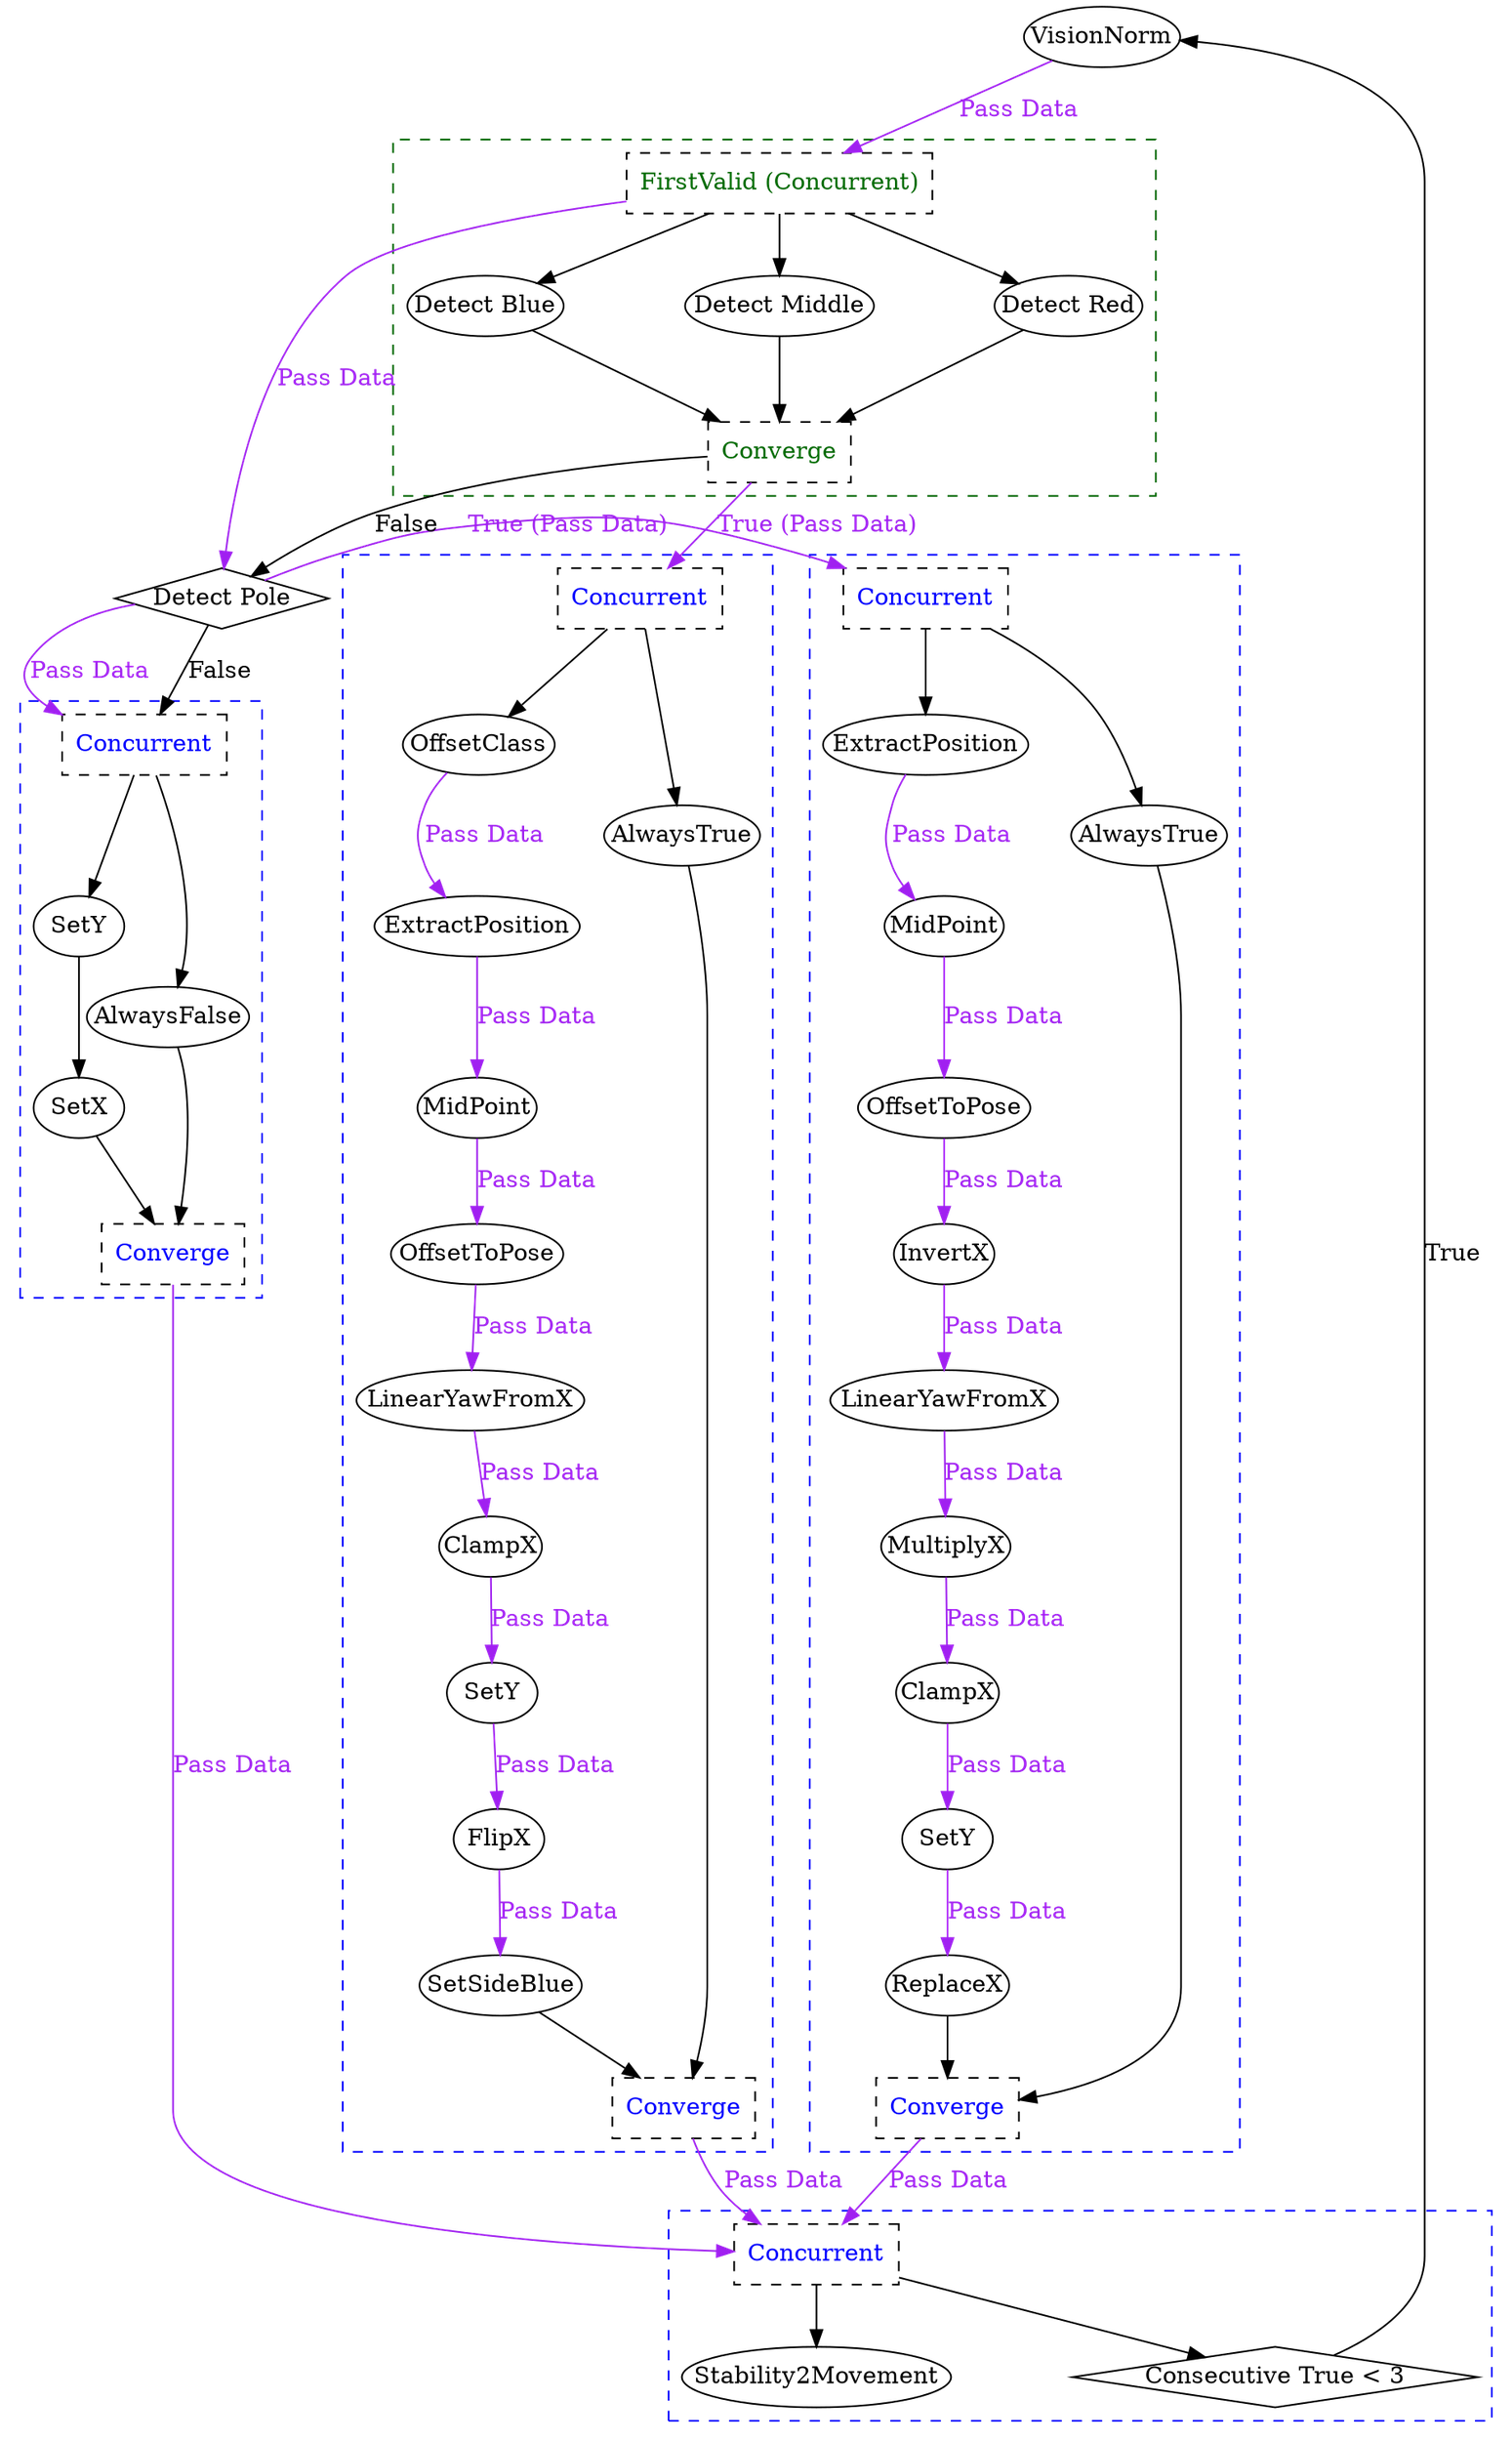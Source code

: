 digraph G {
	splines = true;
	nodesep = 1.0;
	bgcolor = "none"
	"f3dc2982-3c7b-4c6f-9fcf-3ff1396a5bfd" [shape = diamond];
	"be463eef-0d1d-4b63-8c28-be2c779f1293" [shape = diamond];
	"849aacde-8088-4189-9f5a-39179dcd1783" [shape = diamond];
	subgraph "cluster_179c9cf9-15c3-442b-8f0e-b7e07fde57c8" {
		style = dashed;
		color = blue;
		"78972171-7756-45d3-a2da-965346150e63" -> "694741c5-7b52-437d-a4d2-a9574edbe8e1" [color = purple, fontcolor = purple, label = "Pass Data"];
		"2381e651-eb2c-420c-bdcc-188818b6bab2" -> "78972171-7756-45d3-a2da-965346150e63" [color = purple, fontcolor = purple, label = "Pass Data"];
		"f7dae494-936d-4704-bbf3-1b93edd52584" -> "2381e651-eb2c-420c-bdcc-188818b6bab2" [color = purple, fontcolor = purple, label = "Pass Data"];
		"3f6b0e0b-51cb-43c2-8a37-a29184f78ab1" -> "f7dae494-936d-4704-bbf3-1b93edd52584" [color = purple, fontcolor = purple, label = "Pass Data"];
		"e394cd3f-336a-4f9e-a91f-959d75bdbd5b" -> "3f6b0e0b-51cb-43c2-8a37-a29184f78ab1" [color = purple, fontcolor = purple, label = "Pass Data"];
		"3d6cc689-718f-4c82-81c8-2bbd923308a1" -> "e394cd3f-336a-4f9e-a91f-959d75bdbd5b" [color = purple, fontcolor = purple, label = "Pass Data"];
		"c0284a50-37f4-4840-b133-f696568670fc" -> "3d6cc689-718f-4c82-81c8-2bbd923308a1" [color = purple, fontcolor = purple, label = "Pass Data"];
		"e5d30d97-940a-434b-83fc-0711fdd9e63f" -> "c0284a50-37f4-4840-b133-f696568670fc" [color = purple, fontcolor = purple, label = "Pass Data"];
		"831aff4e-56ec-4554-9273-56a174f74ee4" -> "e5d30d97-940a-434b-83fc-0711fdd9e63f";
		"831aff4e-56ec-4554-9273-56a174f74ee4" -> "f503934c-e97a-441d-835d-0113ea3d79f3";
		"694741c5-7b52-437d-a4d2-a9574edbe8e1" -> "ec91f352-e35d-4c9d-a3b2-85acba24787b";
		"f503934c-e97a-441d-835d-0113ea3d79f3" -> "ec91f352-e35d-4c9d-a3b2-85acba24787b";
		"831aff4e-56ec-4554-9273-56a174f74ee4" [label = "Concurrent", shape = box, fontcolor = blue, style = dashed];
		"e5d30d97-940a-434b-83fc-0711fdd9e63f" [label = "OffsetClass", margin = 0];
		"c0284a50-37f4-4840-b133-f696568670fc" [label = "ExtractPosition", margin = 0];
		"3d6cc689-718f-4c82-81c8-2bbd923308a1" [label = "MidPoint", margin = 0];
		"e394cd3f-336a-4f9e-a91f-959d75bdbd5b" [label = "OffsetToPose", margin = 0];
		"3f6b0e0b-51cb-43c2-8a37-a29184f78ab1" [label = "LinearYawFromX", margin = 0];
		"f7dae494-936d-4704-bbf3-1b93edd52584" [label = "ClampX", margin = 0];
		"2381e651-eb2c-420c-bdcc-188818b6bab2" [label = "SetY", margin = 0];
		"78972171-7756-45d3-a2da-965346150e63" [label = "FlipX", margin = 0];
		"694741c5-7b52-437d-a4d2-a9574edbe8e1" [label = "SetSideBlue", margin = 0];
		"f503934c-e97a-441d-835d-0113ea3d79f3" [label = "AlwaysTrue", margin = 0];
		"ec91f352-e35d-4c9d-a3b2-85acba24787b" [label = "Converge", shape = box, fontcolor = blue, style = dashed];
	}
	
	subgraph "cluster_8f624030-1e3b-4910-aa08-d09312f3f726" {
		style = dashed;
		color = blue;
		"51e9fafe-9dba-4ca9-bb73-96640cde13a1" -> "819814db-3019-4824-9d2a-98aa566ee1fd" [color = purple, fontcolor = purple, label = "Pass Data"];
		"a53e97ca-76c5-4454-927c-fd0ff090f267" -> "51e9fafe-9dba-4ca9-bb73-96640cde13a1" [color = purple, fontcolor = purple, label = "Pass Data"];
		"8c998dbd-2e00-48a3-a43f-dcdcca206df9" -> "a53e97ca-76c5-4454-927c-fd0ff090f267" [color = purple, fontcolor = purple, label = "Pass Data"];
		"48d10854-ef66-429b-8dbf-23788dd8395d" -> "8c998dbd-2e00-48a3-a43f-dcdcca206df9" [color = purple, fontcolor = purple, label = "Pass Data"];
		"1cf5fa24-8f40-4c89-b3b2-f88fde509e61" -> "48d10854-ef66-429b-8dbf-23788dd8395d" [color = purple, fontcolor = purple, label = "Pass Data"];
		"0c9c424a-8761-4036-adbb-430ab4ca211a" -> "1cf5fa24-8f40-4c89-b3b2-f88fde509e61" [color = purple, fontcolor = purple, label = "Pass Data"];
		"225b50aa-99cd-4d2b-bd39-750017e1b5bc" -> "0c9c424a-8761-4036-adbb-430ab4ca211a" [color = purple, fontcolor = purple, label = "Pass Data"];
		"7829aaa3-1127-4c14-979d-e78fb97fe2e0" -> "225b50aa-99cd-4d2b-bd39-750017e1b5bc" [color = purple, fontcolor = purple, label = "Pass Data"];
		"11d30fb4-863e-403b-b235-b20dcadaa2ea" -> "7829aaa3-1127-4c14-979d-e78fb97fe2e0";
		"11d30fb4-863e-403b-b235-b20dcadaa2ea" -> "2ccb73ca-72f6-435d-97e9-3da74d114cd8";
		"819814db-3019-4824-9d2a-98aa566ee1fd" -> "0f79e62a-1eb2-4ade-88cf-d53daa12b201";
		"2ccb73ca-72f6-435d-97e9-3da74d114cd8" -> "0f79e62a-1eb2-4ade-88cf-d53daa12b201";
		"11d30fb4-863e-403b-b235-b20dcadaa2ea" [label = "Concurrent", shape = box, fontcolor = blue, style = dashed];
		"7829aaa3-1127-4c14-979d-e78fb97fe2e0" [label = "ExtractPosition", margin = 0];
		"225b50aa-99cd-4d2b-bd39-750017e1b5bc" [label = "MidPoint", margin = 0];
		"0c9c424a-8761-4036-adbb-430ab4ca211a" [label = "OffsetToPose", margin = 0];
		"1cf5fa24-8f40-4c89-b3b2-f88fde509e61" [label = "InvertX", margin = 0];
		"48d10854-ef66-429b-8dbf-23788dd8395d" [label = "LinearYawFromX", margin = 0];
		"8c998dbd-2e00-48a3-a43f-dcdcca206df9" [label = "MultiplyX", margin = 0];
		"a53e97ca-76c5-4454-927c-fd0ff090f267" [label = "ClampX", margin = 0];
		"51e9fafe-9dba-4ca9-bb73-96640cde13a1" [label = "SetY", margin = 0];
		"819814db-3019-4824-9d2a-98aa566ee1fd" [label = "ReplaceX", margin = 0];
		"2ccb73ca-72f6-435d-97e9-3da74d114cd8" [label = "AlwaysTrue", margin = 0];
		"0f79e62a-1eb2-4ade-88cf-d53daa12b201" [label = "Converge", shape = box, fontcolor = blue, style = dashed];
	}
	
	subgraph "cluster_ae85c299-e096-423e-8f72-8f1c6676f4ed" {
		style = dashed;
		color = blue;
		"851e9947-c346-4dbc-aa0f-b36e706b850d" -> "dcb7c70b-3bdf-438e-80ff-eea26bd0bd49" ;
		"604733a2-526a-42d3-9d96-3cad0cdbda81" -> "851e9947-c346-4dbc-aa0f-b36e706b850d";
		"604733a2-526a-42d3-9d96-3cad0cdbda81" -> "f73524b9-403a-4562-9dcb-26aebc4fa0e5";
		"dcb7c70b-3bdf-438e-80ff-eea26bd0bd49" -> "8b8ab006-2c42-44cb-86e4-555217f72ed1";
		"f73524b9-403a-4562-9dcb-26aebc4fa0e5" -> "8b8ab006-2c42-44cb-86e4-555217f72ed1";
		"604733a2-526a-42d3-9d96-3cad0cdbda81" [label = "Concurrent", shape = box, fontcolor = blue, style = dashed];
		"851e9947-c346-4dbc-aa0f-b36e706b850d" [label = "SetY", margin = 0];
		"dcb7c70b-3bdf-438e-80ff-eea26bd0bd49" [label = "SetX", margin = 0];
		"f73524b9-403a-4562-9dcb-26aebc4fa0e5" [label = "AlwaysFalse", margin = 0];
		"8b8ab006-2c42-44cb-86e4-555217f72ed1" [label = "Converge", shape = box, fontcolor = blue, style = dashed];
	}
	
	subgraph "cluster_564944d7-00af-4b8b-bc72-0c6325e1ebb6" {
		style = dashed;
		color = darkgreen;
		"8ab0177b-8605-4a8f-9fb0-c47a148d434c" -> "fbbc2854-9019-4568-aac5-5281cacdfa5e";
		"8ab0177b-8605-4a8f-9fb0-c47a148d434c" -> "feebbe4a-ee96-4670-b27a-975fc6882e4b";
		"8ab0177b-8605-4a8f-9fb0-c47a148d434c" -> "19c9c1aa-995b-4f36-b0f0-752d2ecc6195";
		"fbbc2854-9019-4568-aac5-5281cacdfa5e" -> "be463eef-0d1d-4b63-8c28-be2c779f1293";
		"feebbe4a-ee96-4670-b27a-975fc6882e4b" -> "be463eef-0d1d-4b63-8c28-be2c779f1293";
		"19c9c1aa-995b-4f36-b0f0-752d2ecc6195" -> "be463eef-0d1d-4b63-8c28-be2c779f1293";
		"8ab0177b-8605-4a8f-9fb0-c47a148d434c" [label = "FirstValid (Concurrent)", shape = box, fontcolor = darkgreen, style = dashed];
		"fbbc2854-9019-4568-aac5-5281cacdfa5e" [label = "Detect Blue", margin = 0];
		"feebbe4a-ee96-4670-b27a-975fc6882e4b" [label = "Detect Middle", margin = 0];
		"19c9c1aa-995b-4f36-b0f0-752d2ecc6195" [label = "Detect Red", margin = 0];
		"be463eef-0d1d-4b63-8c28-be2c779f1293" [label = "Converge", shape = box, fontcolor = darkgreen, style = dashed];
	}
	
	subgraph "cluster_6894d28e-65ae-4f58-af0f-a7a9b309eeb6" {
		style = dashed;
		color = blue;
		"fae6c760-3267-4853-8328-508f054eb712" -> "40d9d8cd-9948-4859-8c43-c2f69a72d734";
		"fae6c760-3267-4853-8328-508f054eb712" -> "849aacde-8088-4189-9f5a-39179dcd1783";
		"fae6c760-3267-4853-8328-508f054eb712" [label = "Concurrent", shape = box, fontcolor = blue, style = dashed];
		"40d9d8cd-9948-4859-8c43-c2f69a72d734" [label = "Stability2Movement", margin = 0];
		"849aacde-8088-4189-9f5a-39179dcd1783" [label = "Consecutive True < 3", margin = 0];
	}
	
	"f3dc2982-3c7b-4c6f-9fcf-3ff1396a5bfd" -> "11d30fb4-863e-403b-b235-b20dcadaa2ea" [color = purple, fontcolor = purple, label = "True (Pass Data)"];
	"f3dc2982-3c7b-4c6f-9fcf-3ff1396a5bfd" -> "604733a2-526a-42d3-9d96-3cad0cdbda81" [label = "False"];
	"f3dc2982-3c7b-4c6f-9fcf-3ff1396a5bfd" -> "604733a2-526a-42d3-9d96-3cad0cdbda81" [color = purple, fontcolor = purple, label = "Pass Data"];
	"be463eef-0d1d-4b63-8c28-be2c779f1293" -> "831aff4e-56ec-4554-9273-56a174f74ee4" [color = purple, fontcolor = purple, label = "True (Pass Data)"];
	"be463eef-0d1d-4b63-8c28-be2c779f1293" -> "f3dc2982-3c7b-4c6f-9fcf-3ff1396a5bfd" [label = "False"];
	"8ab0177b-8605-4a8f-9fb0-c47a148d434c" -> "f3dc2982-3c7b-4c6f-9fcf-3ff1396a5bfd" [color = purple, fontcolor = purple, label = "Pass Data"];
	"ec91f352-e35d-4c9d-a3b2-85acba24787b" -> "fae6c760-3267-4853-8328-508f054eb712" [color = purple, fontcolor = purple, label = "Pass Data"];
	"0f79e62a-1eb2-4ade-88cf-d53daa12b201" -> "fae6c760-3267-4853-8328-508f054eb712" [color = purple, fontcolor = purple, label = "Pass Data"];
	"8b8ab006-2c42-44cb-86e4-555217f72ed1" -> "fae6c760-3267-4853-8328-508f054eb712" [color = purple, fontcolor = purple, label = "Pass Data"];
	"edcc2abd-770d-4e5e-9937-f884b3c0dfe8" -> "8ab0177b-8605-4a8f-9fb0-c47a148d434c" [color = purple, fontcolor = purple, label = "Pass Data"];
	"849aacde-8088-4189-9f5a-39179dcd1783" -> "edcc2abd-770d-4e5e-9937-f884b3c0dfe8" [label = "True"];
	"edcc2abd-770d-4e5e-9937-f884b3c0dfe8" [label = "VisionNorm", margin = 0];
	"f3dc2982-3c7b-4c6f-9fcf-3ff1396a5bfd" [label = "Detect Pole", margin = 0];
}
